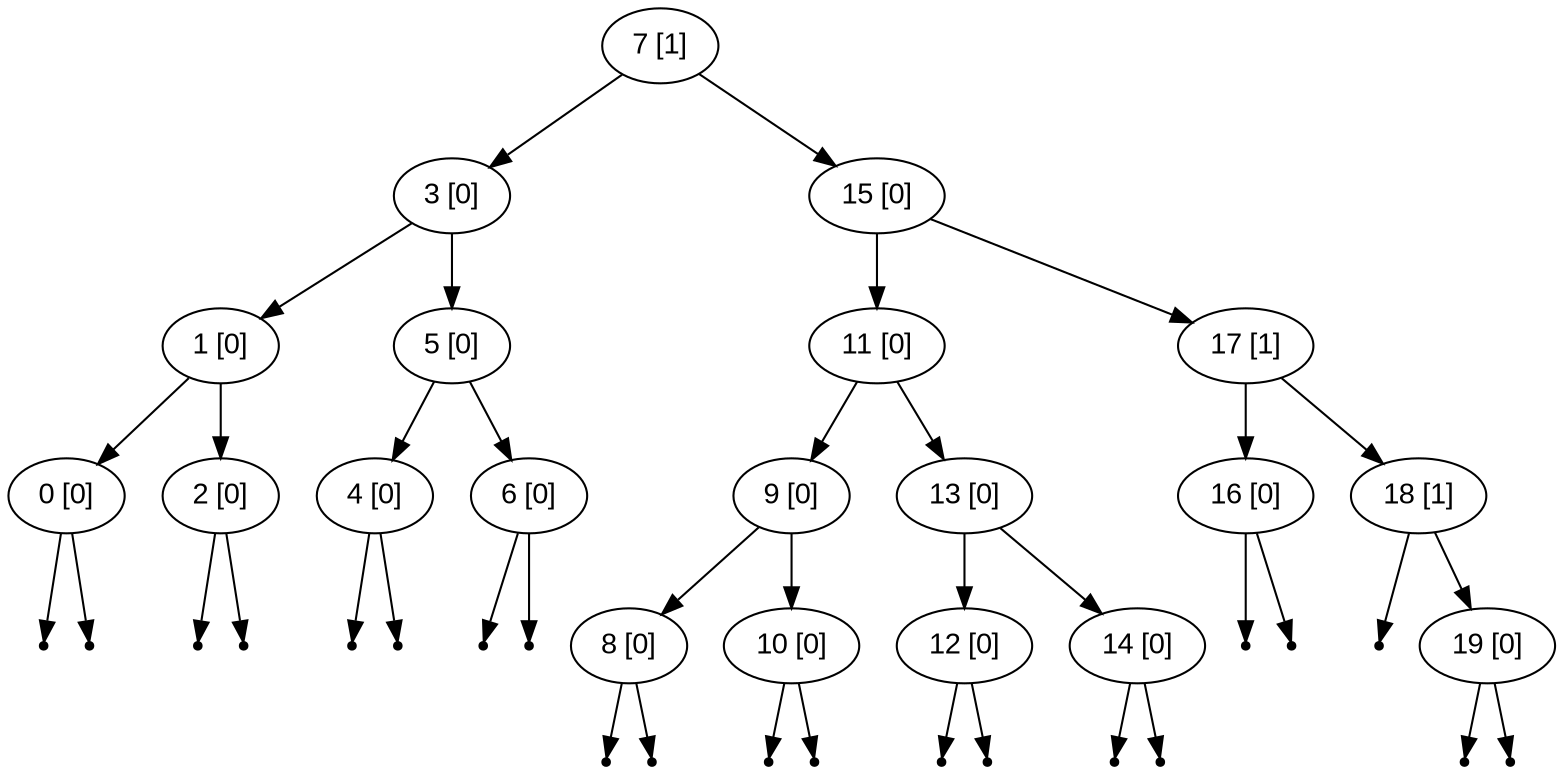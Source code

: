 digraph BST {
    node [fontname="Arial"];
    "7 [1]" -> "3 [0]";
    "7 [1]" -> "15 [0]";
    "3 [0]" -> "1 [0]";
    "3 [0]" -> "5 [0]";
    "1 [0]" -> "0 [0]";
    "1 [0]" -> "2 [0]";
    null1 [shape=point];
    "0 [0]" -> "null1"
    null2 [shape=point];
    "0 [0]" -> "null2"
    null3 [shape=point];
    "2 [0]" -> "null3"
    null4 [shape=point];
    "2 [0]" -> "null4"
    "5 [0]" -> "4 [0]";
    "5 [0]" -> "6 [0]";
    null5 [shape=point];
    "4 [0]" -> "null5"
    null6 [shape=point];
    "4 [0]" -> "null6"
    null7 [shape=point];
    "6 [0]" -> "null7"
    null8 [shape=point];
    "6 [0]" -> "null8"
    "15 [0]" -> "11 [0]";
    "15 [0]" -> "17 [1]";
    "11 [0]" -> "9 [0]";
    "11 [0]" -> "13 [0]";
    "9 [0]" -> "8 [0]";
    "9 [0]" -> "10 [0]";
    null9 [shape=point];
    "8 [0]" -> "null9"
    null10 [shape=point];
    "8 [0]" -> "null10"
    null11 [shape=point];
    "10 [0]" -> "null11"
    null12 [shape=point];
    "10 [0]" -> "null12"
    "13 [0]" -> "12 [0]";
    "13 [0]" -> "14 [0]";
    null13 [shape=point];
    "12 [0]" -> "null13"
    null14 [shape=point];
    "12 [0]" -> "null14"
    null15 [shape=point];
    "14 [0]" -> "null15"
    null16 [shape=point];
    "14 [0]" -> "null16"
    "17 [1]" -> "16 [0]";
    "17 [1]" -> "18 [1]";
    null17 [shape=point];
    "16 [0]" -> "null17"
    null18 [shape=point];
    "16 [0]" -> "null18"
    null19 [shape=point];
    "18 [1]" -> "null19"
    "18 [1]" -> "19 [0]";
    null20 [shape=point];
    "19 [0]" -> "null20"
    null21 [shape=point];
    "19 [0]" -> "null21"
}
